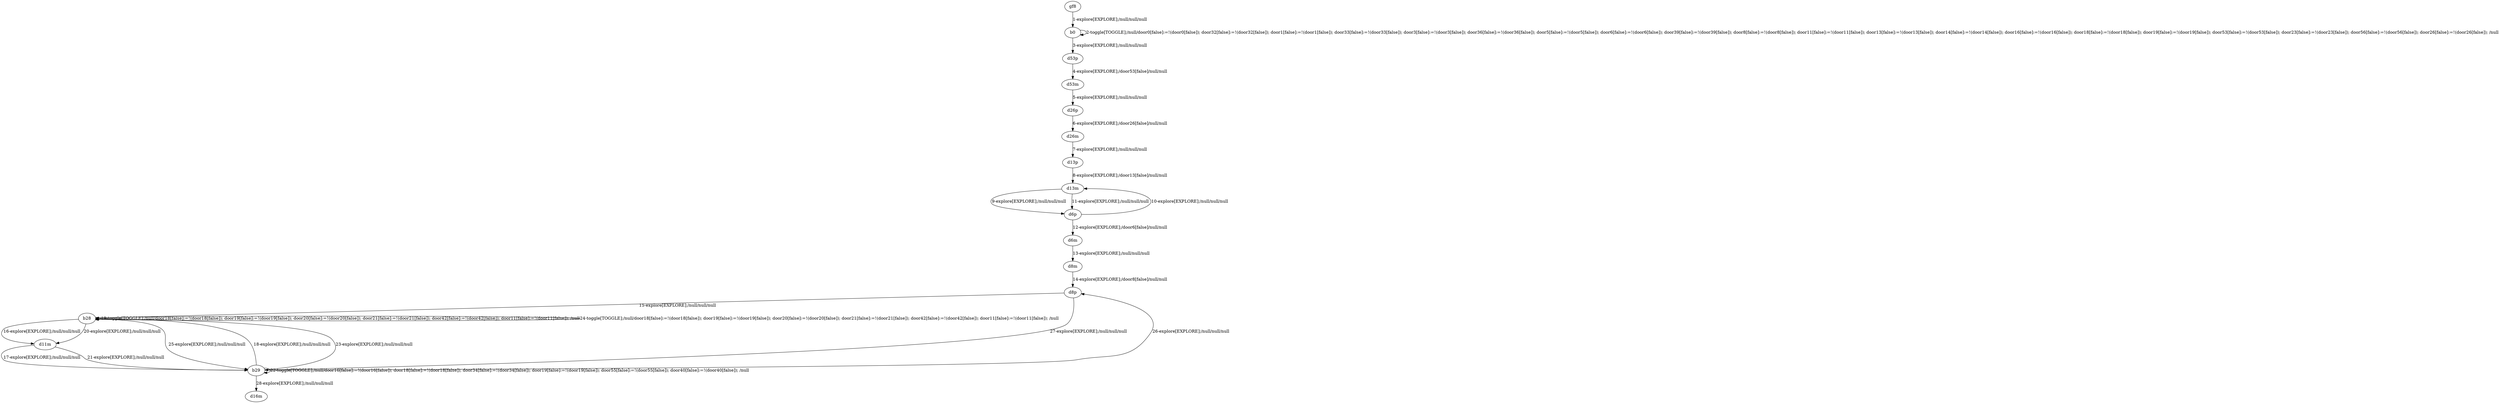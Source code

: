 # Total number of goals covered by this test: 1
# b29 --> b29

digraph g {
"gf8" -> "b0" [label = "1-explore[EXPLORE];/null/null/null"];
"b0" -> "b0" [label = "2-toggle[TOGGLE];/null/door0[false]:=!(door0[false]); door32[false]:=!(door32[false]); door1[false]:=!(door1[false]); door33[false]:=!(door33[false]); door3[false]:=!(door3[false]); door36[false]:=!(door36[false]); door5[false]:=!(door5[false]); door6[false]:=!(door6[false]); door39[false]:=!(door39[false]); door8[false]:=!(door8[false]); door11[false]:=!(door11[false]); door13[false]:=!(door13[false]); door14[false]:=!(door14[false]); door16[false]:=!(door16[false]); door18[false]:=!(door18[false]); door19[false]:=!(door19[false]); door53[false]:=!(door53[false]); door23[false]:=!(door23[false]); door56[false]:=!(door56[false]); door26[false]:=!(door26[false]); /null"];
"b0" -> "d53p" [label = "3-explore[EXPLORE];/null/null/null"];
"d53p" -> "d53m" [label = "4-explore[EXPLORE];/door53[false]/null/null"];
"d53m" -> "d26p" [label = "5-explore[EXPLORE];/null/null/null"];
"d26p" -> "d26m" [label = "6-explore[EXPLORE];/door26[false]/null/null"];
"d26m" -> "d13p" [label = "7-explore[EXPLORE];/null/null/null"];
"d13p" -> "d13m" [label = "8-explore[EXPLORE];/door13[false]/null/null"];
"d13m" -> "d6p" [label = "9-explore[EXPLORE];/null/null/null"];
"d6p" -> "d13m" [label = "10-explore[EXPLORE];/null/null/null"];
"d13m" -> "d6p" [label = "11-explore[EXPLORE];/null/null/null"];
"d6p" -> "d6m" [label = "12-explore[EXPLORE];/door6[false]/null/null"];
"d6m" -> "d8m" [label = "13-explore[EXPLORE];/null/null/null"];
"d8m" -> "d8p" [label = "14-explore[EXPLORE];/door8[false]/null/null"];
"d8p" -> "b28" [label = "15-explore[EXPLORE];/null/null/null"];
"b28" -> "d11m" [label = "16-explore[EXPLORE];/null/null/null"];
"d11m" -> "b29" [label = "17-explore[EXPLORE];/null/null/null"];
"b29" -> "b28" [label = "18-explore[EXPLORE];/null/null/null"];
"b28" -> "b28" [label = "19-toggle[TOGGLE];/null/door18[false]:=!(door18[false]); door19[false]:=!(door19[false]); door20[false]:=!(door20[false]); door21[false]:=!(door21[false]); door42[false]:=!(door42[false]); door11[false]:=!(door11[false]); /null"];
"b28" -> "d11m" [label = "20-explore[EXPLORE];/null/null/null"];
"d11m" -> "b29" [label = "21-explore[EXPLORE];/null/null/null"];
"b29" -> "b29" [label = "22-toggle[TOGGLE];/null/door16[false]:=!(door16[false]); door18[false]:=!(door18[false]); door34[false]:=!(door34[false]); door19[false]:=!(door19[false]); door55[false]:=!(door55[false]); door40[false]:=!(door40[false]); /null"];
"b29" -> "b28" [label = "23-explore[EXPLORE];/null/null/null"];
"b28" -> "b28" [label = "24-toggle[TOGGLE];/null/door18[false]:=!(door18[false]); door19[false]:=!(door19[false]); door20[false]:=!(door20[false]); door21[false]:=!(door21[false]); door42[false]:=!(door42[false]); door11[false]:=!(door11[false]); /null"];
"b28" -> "b29" [label = "25-explore[EXPLORE];/null/null/null"];
"b29" -> "d8p" [label = "26-explore[EXPLORE];/null/null/null"];
"d8p" -> "b29" [label = "27-explore[EXPLORE];/null/null/null"];
"b29" -> "d16m" [label = "28-explore[EXPLORE];/null/null/null"];
}